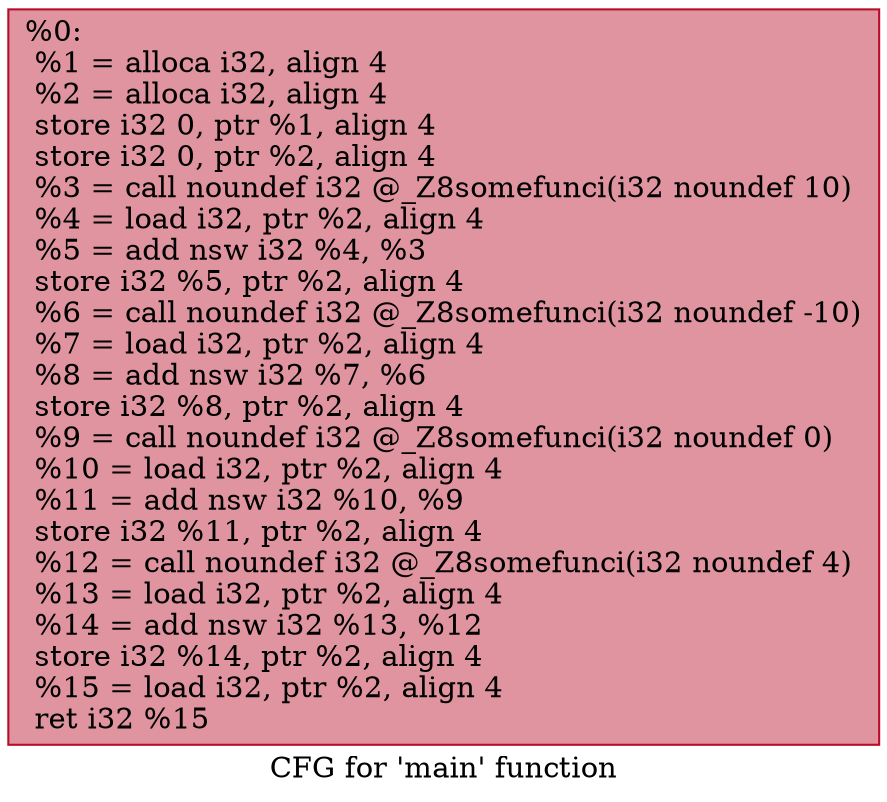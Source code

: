 digraph "CFG for 'main' function" {
	label="CFG for 'main' function";

	Node0x556de71dc9a0 [shape=record,color="#b70d28ff", style=filled, fillcolor="#b70d2870",label="{%0:\l  %1 = alloca i32, align 4\l  %2 = alloca i32, align 4\l  store i32 0, ptr %1, align 4\l  store i32 0, ptr %2, align 4\l  %3 = call noundef i32 @_Z8somefunci(i32 noundef 10)\l  %4 = load i32, ptr %2, align 4\l  %5 = add nsw i32 %4, %3\l  store i32 %5, ptr %2, align 4\l  %6 = call noundef i32 @_Z8somefunci(i32 noundef -10)\l  %7 = load i32, ptr %2, align 4\l  %8 = add nsw i32 %7, %6\l  store i32 %8, ptr %2, align 4\l  %9 = call noundef i32 @_Z8somefunci(i32 noundef 0)\l  %10 = load i32, ptr %2, align 4\l  %11 = add nsw i32 %10, %9\l  store i32 %11, ptr %2, align 4\l  %12 = call noundef i32 @_Z8somefunci(i32 noundef 4)\l  %13 = load i32, ptr %2, align 4\l  %14 = add nsw i32 %13, %12\l  store i32 %14, ptr %2, align 4\l  %15 = load i32, ptr %2, align 4\l  ret i32 %15\l}"];
}
